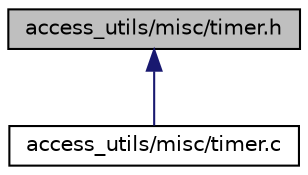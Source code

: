 digraph "access_utils/misc/timer.h"
{
  edge [fontname="Helvetica",fontsize="10",labelfontname="Helvetica",labelfontsize="10"];
  node [fontname="Helvetica",fontsize="10",shape=record];
  Node2 [label="access_utils/misc/timer.h",height=0.2,width=0.4,color="black", fillcolor="grey75", style="filled", fontcolor="black"];
  Node2 -> Node3 [dir="back",color="midnightblue",fontsize="10",style="solid",fontname="Helvetica"];
  Node3 [label="access_utils/misc/timer.c",height=0.2,width=0.4,color="black", fillcolor="white", style="filled",URL="$timer_8c.html"];
}
